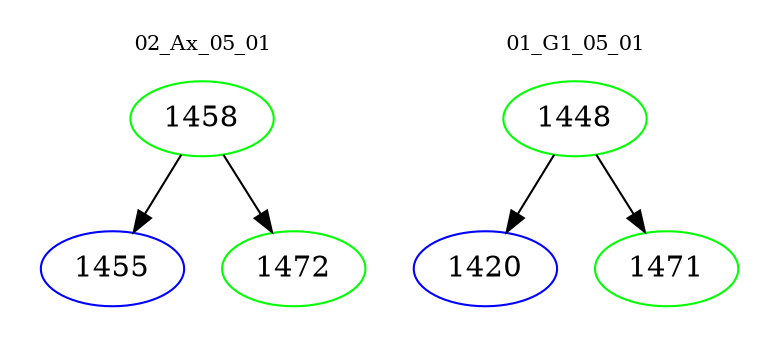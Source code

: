 digraph{
subgraph cluster_0 {
color = white
label = "02_Ax_05_01";
fontsize=10;
T0_1458 [label="1458", color="green"]
T0_1458 -> T0_1455 [color="black"]
T0_1455 [label="1455", color="blue"]
T0_1458 -> T0_1472 [color="black"]
T0_1472 [label="1472", color="green"]
}
subgraph cluster_1 {
color = white
label = "01_G1_05_01";
fontsize=10;
T1_1448 [label="1448", color="green"]
T1_1448 -> T1_1420 [color="black"]
T1_1420 [label="1420", color="blue"]
T1_1448 -> T1_1471 [color="black"]
T1_1471 [label="1471", color="green"]
}
}
